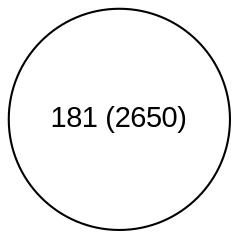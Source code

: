 digraph move_down {
	node [fontname="Arial", shape="circle", width=0.5]; 

	0 [label = "181 (2650)"];
}
